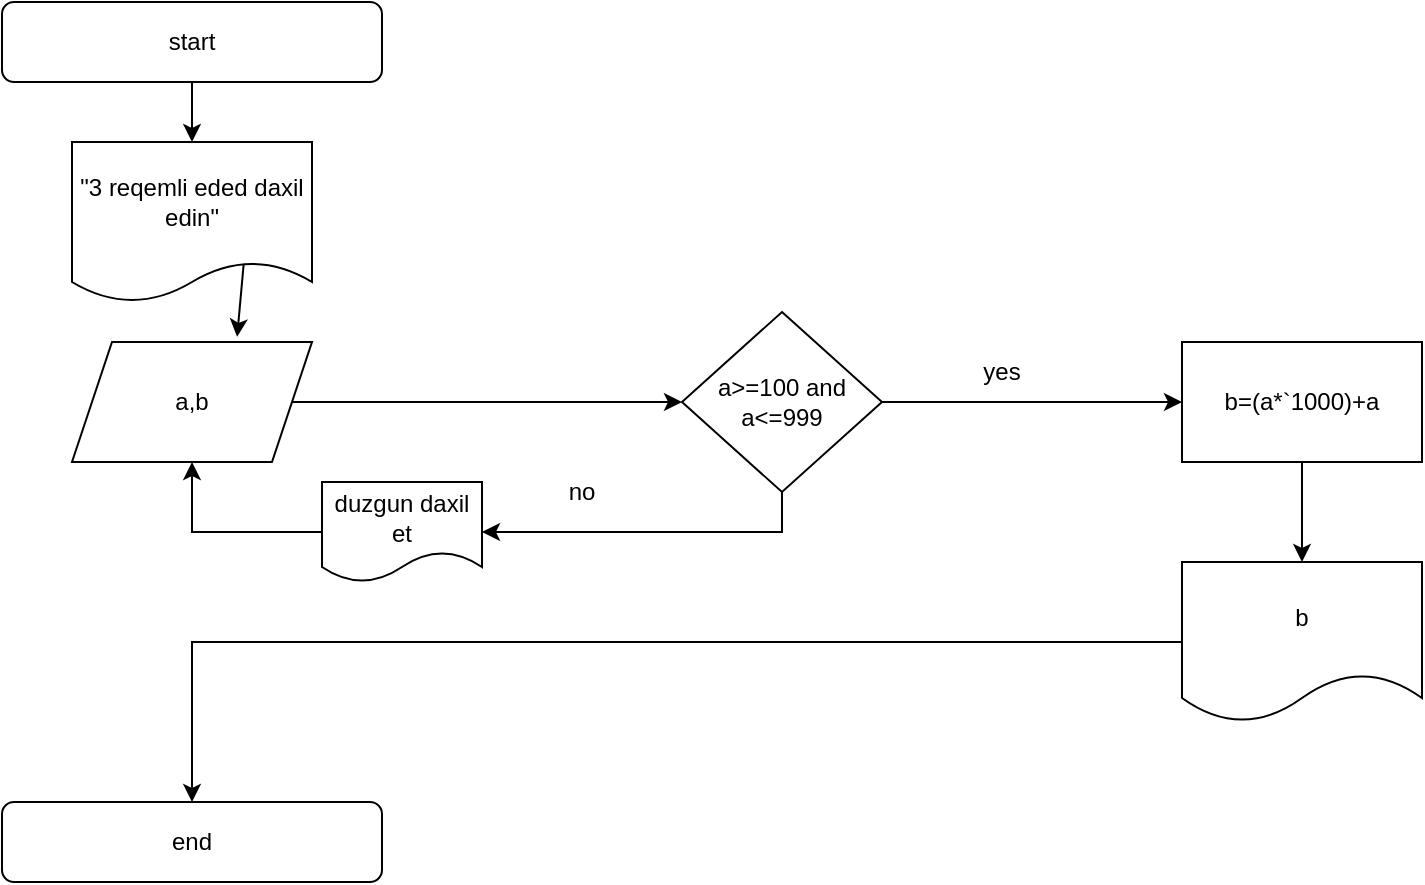 <mxfile version="15.8.7" type="device"><diagram id="3sLnvoh7_dMyfsA4aj2n" name="Page-1"><mxGraphModel dx="814" dy="564" grid="1" gridSize="10" guides="1" tooltips="1" connect="1" arrows="1" fold="1" page="1" pageScale="1" pageWidth="850" pageHeight="1100" math="0" shadow="0"><root><mxCell id="0"/><mxCell id="1" parent="0"/><mxCell id="JpNx4OwuIxocdWX8bz4i-4" style="edgeStyle=orthogonalEdgeStyle;rounded=0;orthogonalLoop=1;jettySize=auto;html=1;exitX=0.5;exitY=1;exitDx=0;exitDy=0;entryX=0.5;entryY=0;entryDx=0;entryDy=0;" edge="1" parent="1" source="JpNx4OwuIxocdWX8bz4i-1" target="JpNx4OwuIxocdWX8bz4i-3"><mxGeometry relative="1" as="geometry"/></mxCell><mxCell id="JpNx4OwuIxocdWX8bz4i-1" value="start" style="rounded=1;whiteSpace=wrap;html=1;" vertex="1" parent="1"><mxGeometry x="330" y="40" width="190" height="40" as="geometry"/></mxCell><mxCell id="JpNx4OwuIxocdWX8bz4i-2" value="end" style="rounded=1;whiteSpace=wrap;html=1;" vertex="1" parent="1"><mxGeometry x="330" y="440" width="190" height="40" as="geometry"/></mxCell><mxCell id="JpNx4OwuIxocdWX8bz4i-3" value="&quot;3 reqemli eded daxil edin&quot;" style="shape=document;whiteSpace=wrap;html=1;boundedLbl=1;size=0.25;" vertex="1" parent="1"><mxGeometry x="365" y="110" width="120" height="80" as="geometry"/></mxCell><mxCell id="JpNx4OwuIxocdWX8bz4i-8" style="edgeStyle=orthogonalEdgeStyle;rounded=0;orthogonalLoop=1;jettySize=auto;html=1;exitX=1;exitY=0.5;exitDx=0;exitDy=0;entryX=0;entryY=0.5;entryDx=0;entryDy=0;" edge="1" parent="1" source="JpNx4OwuIxocdWX8bz4i-5" target="JpNx4OwuIxocdWX8bz4i-7"><mxGeometry relative="1" as="geometry"/></mxCell><mxCell id="JpNx4OwuIxocdWX8bz4i-5" value="a,b" style="shape=parallelogram;perimeter=parallelogramPerimeter;whiteSpace=wrap;html=1;fixedSize=1;" vertex="1" parent="1"><mxGeometry x="365" y="210" width="120" height="60" as="geometry"/></mxCell><mxCell id="JpNx4OwuIxocdWX8bz4i-6" value="" style="endArrow=classic;html=1;rounded=0;exitX=0.715;exitY=0.768;exitDx=0;exitDy=0;exitPerimeter=0;entryX=0.688;entryY=-0.043;entryDx=0;entryDy=0;entryPerimeter=0;" edge="1" parent="1" source="JpNx4OwuIxocdWX8bz4i-3" target="JpNx4OwuIxocdWX8bz4i-5"><mxGeometry width="50" height="50" relative="1" as="geometry"><mxPoint x="430" y="220" as="sourcePoint"/><mxPoint x="480" y="170" as="targetPoint"/></mxGeometry></mxCell><mxCell id="JpNx4OwuIxocdWX8bz4i-9" style="edgeStyle=orthogonalEdgeStyle;rounded=0;orthogonalLoop=1;jettySize=auto;html=1;exitX=0.5;exitY=1;exitDx=0;exitDy=0;" edge="1" parent="1" source="JpNx4OwuIxocdWX8bz4i-7"><mxGeometry relative="1" as="geometry"><mxPoint x="570" y="305" as="targetPoint"/><Array as="points"><mxPoint x="720" y="305"/></Array></mxGeometry></mxCell><mxCell id="JpNx4OwuIxocdWX8bz4i-13" style="edgeStyle=orthogonalEdgeStyle;rounded=0;orthogonalLoop=1;jettySize=auto;html=1;exitX=1;exitY=0.5;exitDx=0;exitDy=0;" edge="1" parent="1" source="JpNx4OwuIxocdWX8bz4i-7"><mxGeometry relative="1" as="geometry"><mxPoint x="920" y="240" as="targetPoint"/></mxGeometry></mxCell><mxCell id="JpNx4OwuIxocdWX8bz4i-7" value="a&amp;gt;=100 and&lt;br&gt;a&amp;lt;=999" style="rhombus;whiteSpace=wrap;html=1;" vertex="1" parent="1"><mxGeometry x="670" y="195" width="100" height="90" as="geometry"/></mxCell><mxCell id="JpNx4OwuIxocdWX8bz4i-10" value="no" style="text;html=1;strokeColor=none;fillColor=none;align=center;verticalAlign=middle;whiteSpace=wrap;rounded=0;" vertex="1" parent="1"><mxGeometry x="590" y="270" width="60" height="30" as="geometry"/></mxCell><mxCell id="JpNx4OwuIxocdWX8bz4i-12" style="edgeStyle=orthogonalEdgeStyle;rounded=0;orthogonalLoop=1;jettySize=auto;html=1;exitX=0;exitY=0.5;exitDx=0;exitDy=0;entryX=0.5;entryY=1;entryDx=0;entryDy=0;" edge="1" parent="1" source="JpNx4OwuIxocdWX8bz4i-11" target="JpNx4OwuIxocdWX8bz4i-5"><mxGeometry relative="1" as="geometry"/></mxCell><mxCell id="JpNx4OwuIxocdWX8bz4i-11" value="duzgun daxil et" style="shape=document;whiteSpace=wrap;html=1;boundedLbl=1;" vertex="1" parent="1"><mxGeometry x="490" y="280" width="80" height="50" as="geometry"/></mxCell><mxCell id="JpNx4OwuIxocdWX8bz4i-14" value="yes" style="text;html=1;strokeColor=none;fillColor=none;align=center;verticalAlign=middle;whiteSpace=wrap;rounded=0;" vertex="1" parent="1"><mxGeometry x="800" y="210" width="60" height="30" as="geometry"/></mxCell><mxCell id="JpNx4OwuIxocdWX8bz4i-16" style="edgeStyle=orthogonalEdgeStyle;rounded=0;orthogonalLoop=1;jettySize=auto;html=1;exitX=0.5;exitY=1;exitDx=0;exitDy=0;" edge="1" parent="1" source="JpNx4OwuIxocdWX8bz4i-15"><mxGeometry relative="1" as="geometry"><mxPoint x="980" y="320" as="targetPoint"/></mxGeometry></mxCell><mxCell id="JpNx4OwuIxocdWX8bz4i-15" value="b=(a*`1000)+a" style="rounded=0;whiteSpace=wrap;html=1;" vertex="1" parent="1"><mxGeometry x="920" y="210" width="120" height="60" as="geometry"/></mxCell><mxCell id="JpNx4OwuIxocdWX8bz4i-18" style="edgeStyle=orthogonalEdgeStyle;rounded=0;orthogonalLoop=1;jettySize=auto;html=1;exitX=0;exitY=0.5;exitDx=0;exitDy=0;" edge="1" parent="1" source="JpNx4OwuIxocdWX8bz4i-17" target="JpNx4OwuIxocdWX8bz4i-2"><mxGeometry relative="1" as="geometry"/></mxCell><mxCell id="JpNx4OwuIxocdWX8bz4i-17" value="b" style="shape=document;whiteSpace=wrap;html=1;boundedLbl=1;" vertex="1" parent="1"><mxGeometry x="920" y="320" width="120" height="80" as="geometry"/></mxCell></root></mxGraphModel></diagram></mxfile>